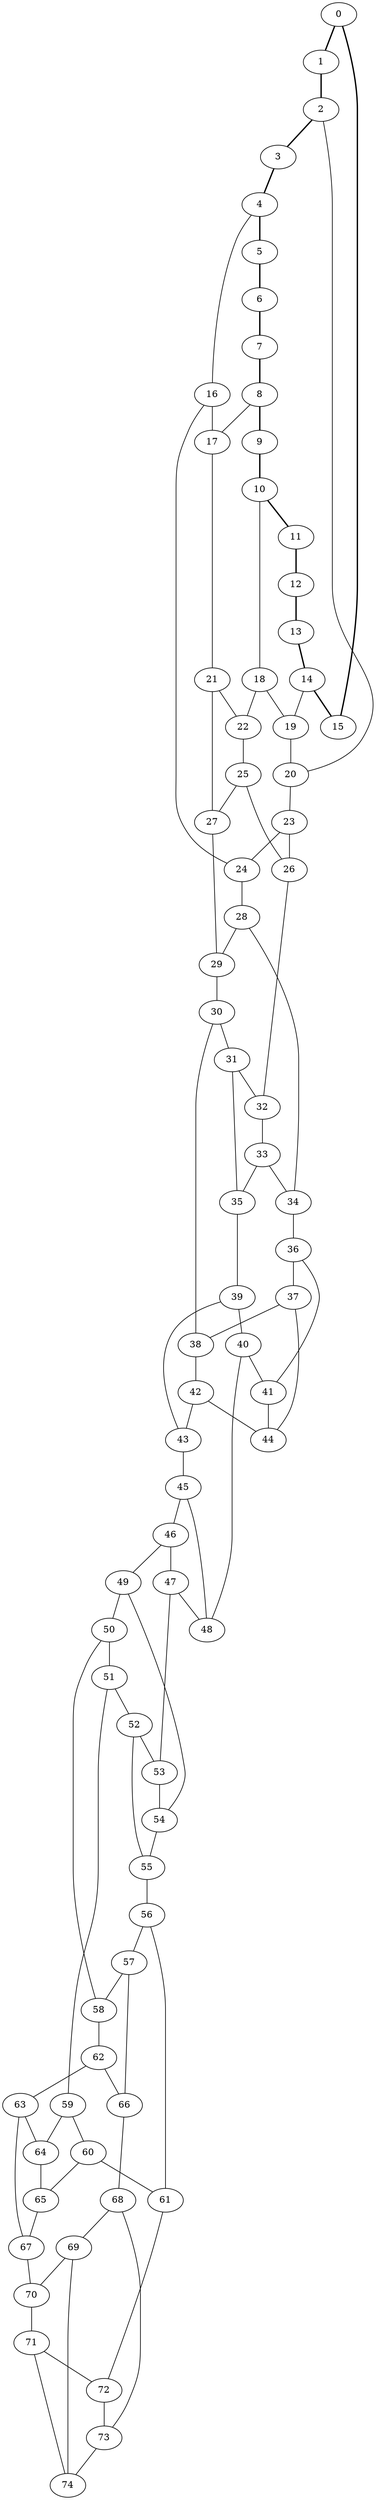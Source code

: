 //Inside of this graph isn't 3-connected
graph G {
0 [ pos = " 19.50,0.00!" ];
0 -- 1[style=bold];
0 -- 15[style=bold];
1 [ pos = " 18.02,7.46!" ];
1 -- 2[style=bold];
2 [ pos = " 13.79,13.79!" ];
2 -- 3[style=bold];
2 -- 20;
3 [ pos = " 7.46,18.02!" ];
3 -- 4[style=bold];
4 [ pos = " 0.00,19.50!" ];
4 -- 5[style=bold];
4 -- 16;
5 [ pos = " -7.46,18.02!" ];
5 -- 6[style=bold];
6 [ pos = " -13.79,13.79!" ];
6 -- 7[style=bold];
7 [ pos = " -18.02,7.46!" ];
7 -- 8[style=bold];
8 [ pos = " -19.50,0.00!" ];
8 -- 9[style=bold];
8 -- 17;
9 [ pos = " -18.02,-7.46!" ];
9 -- 10[style=bold];
10 [ pos = " -13.79,-13.79!" ];
10 -- 11[style=bold];
10 -- 18;
11 [ pos = " -7.46,-18.02!" ];
11 -- 12[style=bold];
12 [ pos = " 0.00,-19.50!" ];
12 -- 13[style=bold];
13 [ pos = " 7.46,-18.02!" ];
13 -- 14[style=bold];
14 [ pos = " 13.79,-13.79!" ];
14 -- 15[style=bold];
14 -- 19;
15 [ pos = " 18.02,-7.46!" ];
16 -- 17;
16 -- 24;
17 -- 21;
18 -- 19;
18 -- 22;
19 -- 20;
20 -- 23;
21 -- 22;
21 -- 27;
22 -- 25;
23 -- 24;
23 -- 26;
24 -- 28;
25 -- 26;
25 -- 27;
26 -- 32;
27 -- 29;
28 -- 29;
28 -- 34;
29 -- 30;
30 -- 31;
30 -- 38;
31 -- 32;
31 -- 35;
32 -- 33;
33 -- 34;
33 -- 35;
34 -- 36;
35 -- 39;
36 -- 37;
36 -- 41;
37 -- 38;
37 -- 44;
38 -- 42;
39 -- 40;
39 -- 43;
40 -- 41;
40 -- 48;
41 -- 44;
42 -- 43;
42 -- 44;
43 -- 45;
45 -- 46;
45 -- 48;
46 -- 47;
46 -- 49;
47 -- 48;
47 -- 53;
49 -- 50;
49 -- 54;
50 -- 51;
50 -- 58;
51 -- 52;
51 -- 59;
52 -- 53;
52 -- 55;
53 -- 54;
54 -- 55;
55 -- 56;
56 -- 57;
56 -- 61;
57 -- 58;
57 -- 66;
58 -- 62;
59 -- 60;
59 -- 64;
60 -- 61;
60 -- 65;
61 -- 72;
62 -- 63;
62 -- 66;
63 -- 64;
63 -- 67;
64 -- 65;
65 -- 67;
66 -- 68;
67 -- 70;
68 -- 69;
68 -- 73;
69 -- 70;
69 -- 74;
70 -- 71;
71 -- 72;
71 -- 74;
72 -- 73;
73 -- 74;
}
